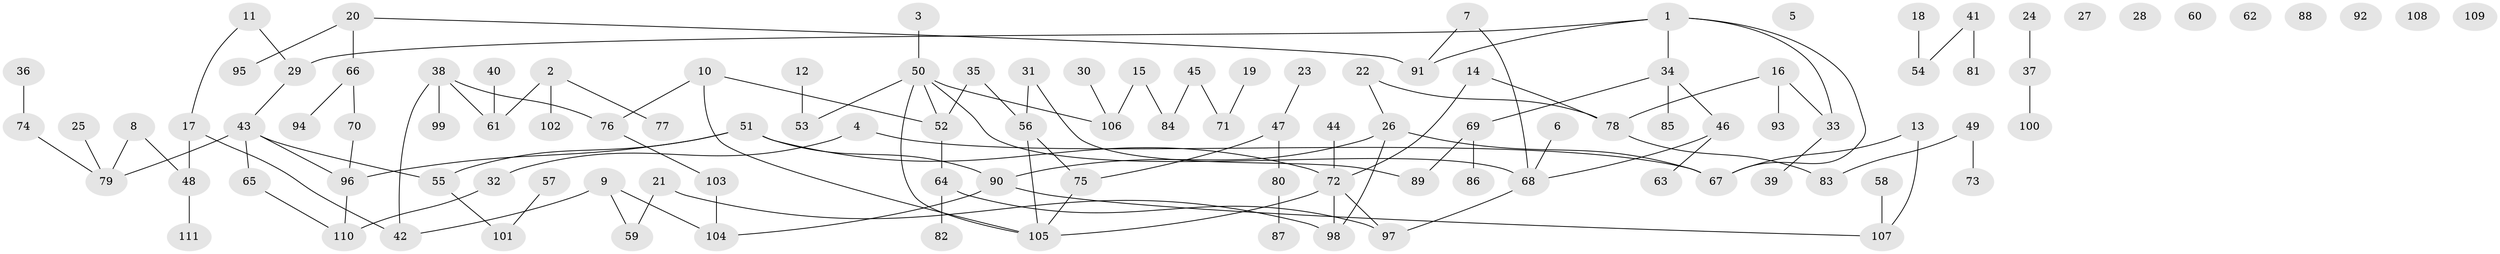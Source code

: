 // coarse degree distribution, {7: 0.0547945205479452, 2: 0.2191780821917808, 1: 0.2876712328767123, 0: 0.1232876712328767, 4: 0.1232876712328767, 3: 0.1643835616438356, 5: 0.0136986301369863, 6: 0.0136986301369863}
// Generated by graph-tools (version 1.1) at 2025/23/03/03/25 07:23:28]
// undirected, 111 vertices, 121 edges
graph export_dot {
graph [start="1"]
  node [color=gray90,style=filled];
  1;
  2;
  3;
  4;
  5;
  6;
  7;
  8;
  9;
  10;
  11;
  12;
  13;
  14;
  15;
  16;
  17;
  18;
  19;
  20;
  21;
  22;
  23;
  24;
  25;
  26;
  27;
  28;
  29;
  30;
  31;
  32;
  33;
  34;
  35;
  36;
  37;
  38;
  39;
  40;
  41;
  42;
  43;
  44;
  45;
  46;
  47;
  48;
  49;
  50;
  51;
  52;
  53;
  54;
  55;
  56;
  57;
  58;
  59;
  60;
  61;
  62;
  63;
  64;
  65;
  66;
  67;
  68;
  69;
  70;
  71;
  72;
  73;
  74;
  75;
  76;
  77;
  78;
  79;
  80;
  81;
  82;
  83;
  84;
  85;
  86;
  87;
  88;
  89;
  90;
  91;
  92;
  93;
  94;
  95;
  96;
  97;
  98;
  99;
  100;
  101;
  102;
  103;
  104;
  105;
  106;
  107;
  108;
  109;
  110;
  111;
  1 -- 29;
  1 -- 33;
  1 -- 34;
  1 -- 67;
  1 -- 91;
  2 -- 61;
  2 -- 77;
  2 -- 102;
  3 -- 50;
  4 -- 32;
  4 -- 67;
  6 -- 68;
  7 -- 68;
  7 -- 91;
  8 -- 48;
  8 -- 79;
  9 -- 42;
  9 -- 59;
  9 -- 104;
  10 -- 52;
  10 -- 76;
  10 -- 105;
  11 -- 17;
  11 -- 29;
  12 -- 53;
  13 -- 67;
  13 -- 107;
  14 -- 72;
  14 -- 78;
  15 -- 84;
  15 -- 106;
  16 -- 33;
  16 -- 78;
  16 -- 93;
  17 -- 42;
  17 -- 48;
  18 -- 54;
  19 -- 71;
  20 -- 66;
  20 -- 91;
  20 -- 95;
  21 -- 59;
  21 -- 98;
  22 -- 26;
  22 -- 78;
  23 -- 47;
  24 -- 37;
  25 -- 79;
  26 -- 67;
  26 -- 90;
  26 -- 98;
  29 -- 43;
  30 -- 106;
  31 -- 56;
  31 -- 89;
  32 -- 110;
  33 -- 39;
  34 -- 46;
  34 -- 69;
  34 -- 85;
  35 -- 52;
  35 -- 56;
  36 -- 74;
  37 -- 100;
  38 -- 42;
  38 -- 61;
  38 -- 76;
  38 -- 99;
  40 -- 61;
  41 -- 54;
  41 -- 81;
  43 -- 55;
  43 -- 65;
  43 -- 79;
  43 -- 96;
  44 -- 72;
  45 -- 71;
  45 -- 84;
  46 -- 63;
  46 -- 68;
  47 -- 75;
  47 -- 80;
  48 -- 111;
  49 -- 73;
  49 -- 83;
  50 -- 52;
  50 -- 53;
  50 -- 68;
  50 -- 105;
  50 -- 106;
  51 -- 55;
  51 -- 72;
  51 -- 90;
  51 -- 96;
  52 -- 64;
  55 -- 101;
  56 -- 75;
  56 -- 105;
  57 -- 101;
  58 -- 107;
  64 -- 82;
  64 -- 97;
  65 -- 110;
  66 -- 70;
  66 -- 94;
  68 -- 97;
  69 -- 86;
  69 -- 89;
  70 -- 96;
  72 -- 97;
  72 -- 98;
  72 -- 105;
  74 -- 79;
  75 -- 105;
  76 -- 103;
  78 -- 83;
  80 -- 87;
  90 -- 104;
  90 -- 107;
  96 -- 110;
  103 -- 104;
}
